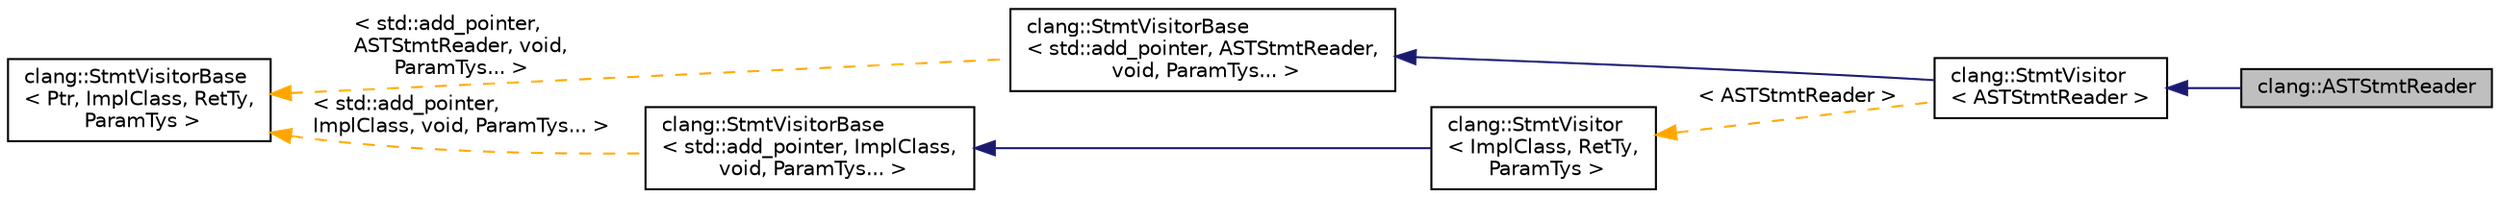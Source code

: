 digraph "clang::ASTStmtReader"
{
 // LATEX_PDF_SIZE
  bgcolor="transparent";
  edge [fontname="Helvetica",fontsize="10",labelfontname="Helvetica",labelfontsize="10"];
  node [fontname="Helvetica",fontsize="10",shape=record];
  rankdir="LR";
  Node1 [label="clang::ASTStmtReader",height=0.2,width=0.4,color="black", fillcolor="grey75", style="filled", fontcolor="black",tooltip=" "];
  Node2 -> Node1 [dir="back",color="midnightblue",fontsize="10",style="solid",fontname="Helvetica"];
  Node2 [label="clang::StmtVisitor\l\< ASTStmtReader \>",height=0.2,width=0.4,color="black",URL="$classclang_1_1StmtVisitor.html",tooltip=" "];
  Node3 -> Node2 [dir="back",color="midnightblue",fontsize="10",style="solid",fontname="Helvetica"];
  Node3 [label="clang::StmtVisitorBase\l\< std::add_pointer, ASTStmtReader,\l void, ParamTys... \>",height=0.2,width=0.4,color="black",URL="$classclang_1_1StmtVisitorBase.html",tooltip=" "];
  Node4 -> Node3 [dir="back",color="orange",fontsize="10",style="dashed",label=" \< std::add_pointer,\l ASTStmtReader, void,\l ParamTys... \>" ,fontname="Helvetica"];
  Node4 [label="clang::StmtVisitorBase\l\< Ptr, ImplClass, RetTy,\l ParamTys \>",height=0.2,width=0.4,color="black",URL="$classclang_1_1StmtVisitorBase.html",tooltip="StmtVisitorBase - This class implements a simple visitor for Stmt subclasses."];
  Node5 -> Node2 [dir="back",color="orange",fontsize="10",style="dashed",label=" \< ASTStmtReader \>" ,fontname="Helvetica"];
  Node5 [label="clang::StmtVisitor\l\< ImplClass, RetTy,\l ParamTys \>",height=0.2,width=0.4,color="black",URL="$classclang_1_1StmtVisitor.html",tooltip="StmtVisitor - This class implements a simple visitor for Stmt subclasses."];
  Node6 -> Node5 [dir="back",color="midnightblue",fontsize="10",style="solid",fontname="Helvetica"];
  Node6 [label="clang::StmtVisitorBase\l\< std::add_pointer, ImplClass,\l void, ParamTys... \>",height=0.2,width=0.4,color="black",URL="$classclang_1_1StmtVisitorBase.html",tooltip=" "];
  Node4 -> Node6 [dir="back",color="orange",fontsize="10",style="dashed",label=" \< std::add_pointer,\l ImplClass, void, ParamTys... \>" ,fontname="Helvetica"];
}
